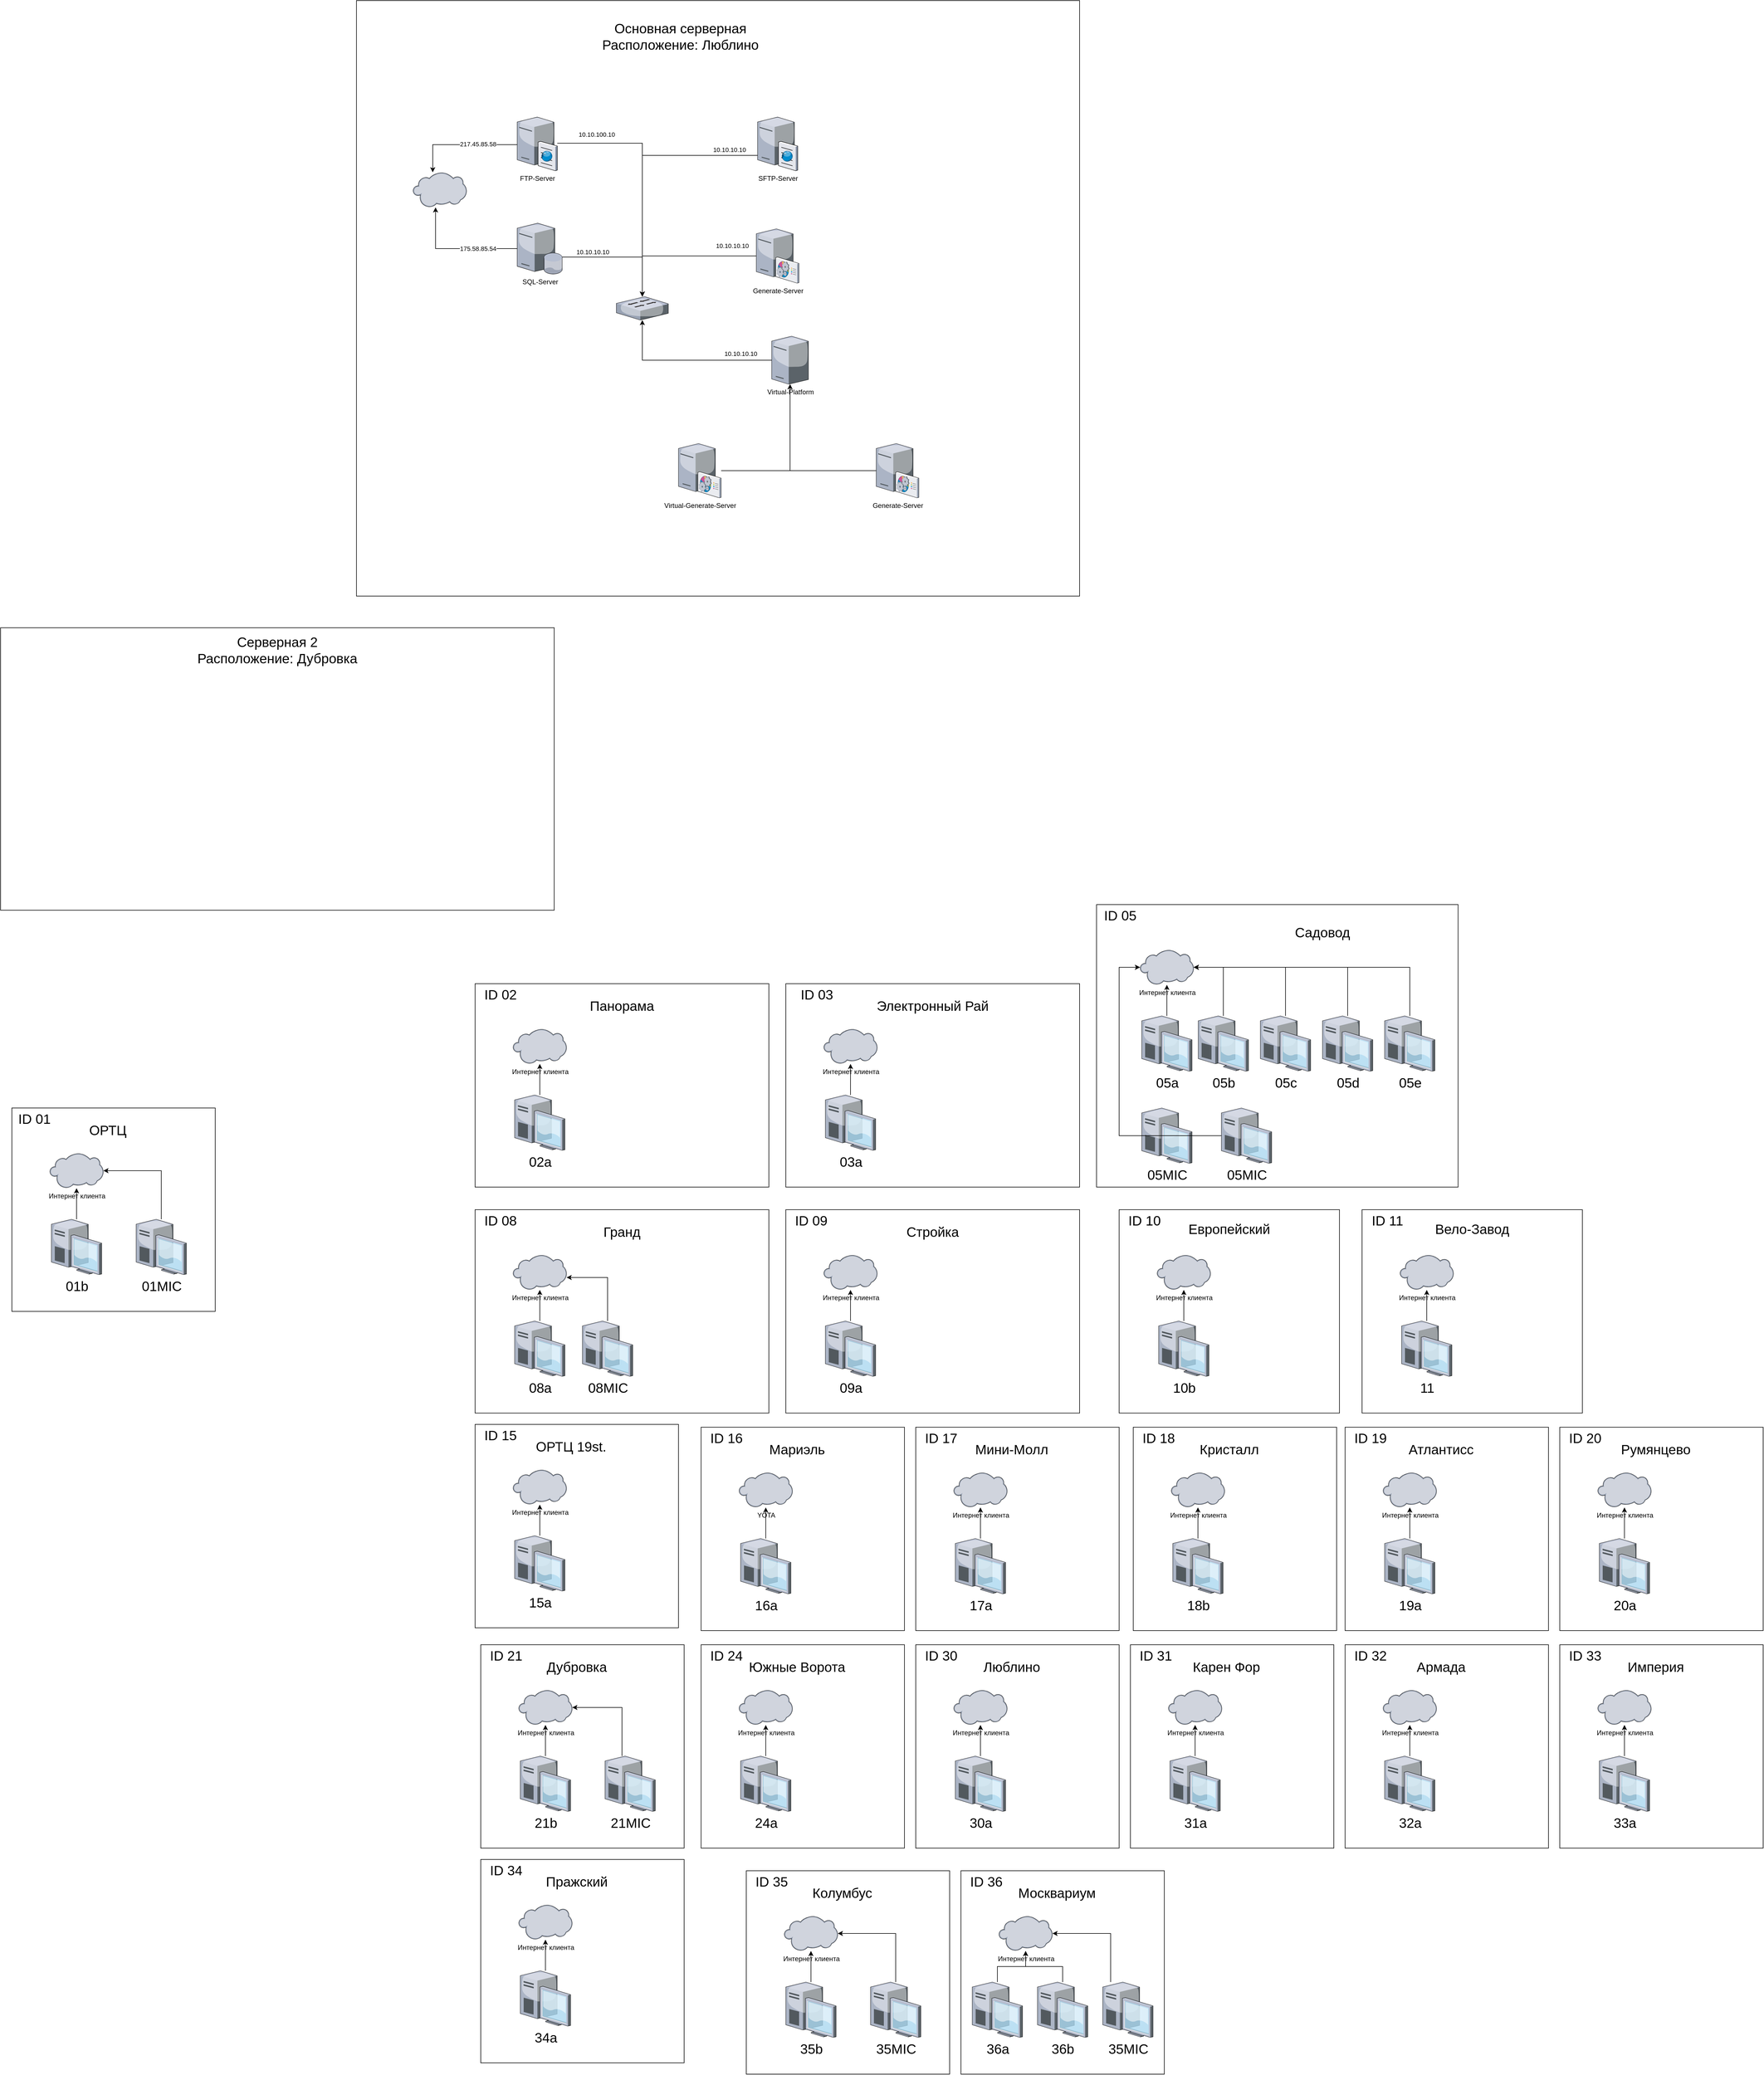 <mxfile version="14.7.1" type="github">
  <diagram name="Page-1" id="822b0af5-4adb-64df-f703-e8dfc1f81529">
    <mxGraphModel dx="2121" dy="1312" grid="1" gridSize="10" guides="1" tooltips="1" connect="1" arrows="1" fold="1" page="1" pageScale="1" pageWidth="1100" pageHeight="850" background="none" math="0" shadow="0">
      <root>
        <mxCell id="0" />
        <mxCell id="1" parent="0" />
        <mxCell id="QQD1jeynAQxtIbIDcrcr-35" value="" style="group" parent="1" vertex="1" connectable="0">
          <mxGeometry x="40" y="-760" width="1280" height="1054" as="geometry" />
        </mxCell>
        <mxCell id="QQD1jeynAQxtIbIDcrcr-1" value="" style="rounded=0;whiteSpace=wrap;html=1;" parent="QQD1jeynAQxtIbIDcrcr-35" vertex="1">
          <mxGeometry width="1280" height="1054" as="geometry" />
        </mxCell>
        <mxCell id="QQD1jeynAQxtIbIDcrcr-2" value="&lt;font style=&quot;font-size: 24px&quot;&gt;Основная серверная&lt;br&gt;Расположение: Люблино&lt;/font&gt;" style="text;html=1;strokeColor=none;fillColor=none;align=center;verticalAlign=middle;whiteSpace=wrap;rounded=0;" parent="QQD1jeynAQxtIbIDcrcr-35" vertex="1">
          <mxGeometry x="345.5" y="44" width="454.5" height="40" as="geometry" />
        </mxCell>
        <mxCell id="QQD1jeynAQxtIbIDcrcr-3" value="FTP-Server" style="verticalLabelPosition=bottom;aspect=fixed;html=1;verticalAlign=top;strokeColor=none;align=center;outlineConnect=0;shape=mxgraph.citrix.ftp_server;" parent="QQD1jeynAQxtIbIDcrcr-35" vertex="1">
          <mxGeometry x="284.5" y="204" width="71" height="97" as="geometry" />
        </mxCell>
        <mxCell id="QQD1jeynAQxtIbIDcrcr-4" value="Virtual-Platform" style="verticalLabelPosition=bottom;aspect=fixed;html=1;verticalAlign=top;strokeColor=none;align=center;outlineConnect=0;shape=mxgraph.citrix.license_server;" parent="QQD1jeynAQxtIbIDcrcr-35" vertex="1">
          <mxGeometry x="735" y="594" width="65" height="85" as="geometry" />
        </mxCell>
        <mxCell id="QQD1jeynAQxtIbIDcrcr-5" value="" style="verticalLabelPosition=bottom;aspect=fixed;html=1;verticalAlign=top;strokeColor=none;align=center;outlineConnect=0;shape=mxgraph.citrix.switch;" parent="QQD1jeynAQxtIbIDcrcr-35" vertex="1">
          <mxGeometry x="460" y="524" width="92" height="41.5" as="geometry" />
        </mxCell>
        <mxCell id="QQD1jeynAQxtIbIDcrcr-12" style="edgeStyle=orthogonalEdgeStyle;rounded=0;orthogonalLoop=1;jettySize=auto;html=1;" parent="QQD1jeynAQxtIbIDcrcr-35" source="QQD1jeynAQxtIbIDcrcr-3" target="QQD1jeynAQxtIbIDcrcr-5" edge="1">
          <mxGeometry relative="1" as="geometry">
            <mxPoint x="729" y="374.029" as="sourcePoint" />
            <mxPoint x="566" y="464" as="targetPoint" />
            <Array as="points">
              <mxPoint x="506" y="252" />
            </Array>
          </mxGeometry>
        </mxCell>
        <mxCell id="QQD1jeynAQxtIbIDcrcr-13" value="10.10.100.10" style="edgeLabel;html=1;align=center;verticalAlign=middle;resizable=0;points=[];" parent="QQD1jeynAQxtIbIDcrcr-12" vertex="1" connectable="0">
          <mxGeometry x="-0.772" y="1" relative="1" as="geometry">
            <mxPoint x="21" y="-15" as="offset" />
          </mxGeometry>
        </mxCell>
        <mxCell id="QQD1jeynAQxtIbIDcrcr-29" style="edgeStyle=orthogonalEdgeStyle;rounded=0;orthogonalLoop=1;jettySize=auto;html=1;" parent="QQD1jeynAQxtIbIDcrcr-35" source="QQD1jeynAQxtIbIDcrcr-4" target="QQD1jeynAQxtIbIDcrcr-5" edge="1">
          <mxGeometry relative="1" as="geometry" />
        </mxCell>
        <mxCell id="QQD1jeynAQxtIbIDcrcr-30" value="10.10.10.10" style="edgeLabel;html=1;align=center;verticalAlign=middle;resizable=0;points=[];" parent="QQD1jeynAQxtIbIDcrcr-29" vertex="1" connectable="0">
          <mxGeometry x="-0.349" y="3" relative="1" as="geometry">
            <mxPoint x="42" y="-15" as="offset" />
          </mxGeometry>
        </mxCell>
        <mxCell id="QQD1jeynAQxtIbIDcrcr-33" style="edgeStyle=orthogonalEdgeStyle;rounded=0;orthogonalLoop=1;jettySize=auto;html=1;" parent="QQD1jeynAQxtIbIDcrcr-35" source="QQD1jeynAQxtIbIDcrcr-6" target="QQD1jeynAQxtIbIDcrcr-5" edge="1">
          <mxGeometry relative="1" as="geometry" />
        </mxCell>
        <mxCell id="QQD1jeynAQxtIbIDcrcr-34" value="10.10.10.10" style="edgeLabel;html=1;align=center;verticalAlign=middle;resizable=0;points=[];" parent="QQD1jeynAQxtIbIDcrcr-33" vertex="1" connectable="0">
          <mxGeometry x="-0.511" y="-1" relative="1" as="geometry">
            <mxPoint x="24" y="-17" as="offset" />
          </mxGeometry>
        </mxCell>
        <mxCell id="QQD1jeynAQxtIbIDcrcr-6" value="Generate-Server" style="verticalLabelPosition=bottom;aspect=fixed;html=1;verticalAlign=top;strokeColor=none;align=center;outlineConnect=0;shape=mxgraph.citrix.command_center;" parent="QQD1jeynAQxtIbIDcrcr-35" vertex="1">
          <mxGeometry x="707.75" y="404" width="75.5" height="96" as="geometry" />
        </mxCell>
        <mxCell id="QQD1jeynAQxtIbIDcrcr-32" style="edgeStyle=orthogonalEdgeStyle;rounded=0;orthogonalLoop=1;jettySize=auto;html=1;" parent="QQD1jeynAQxtIbIDcrcr-35" source="QQD1jeynAQxtIbIDcrcr-7" target="QQD1jeynAQxtIbIDcrcr-4" edge="1">
          <mxGeometry relative="1" as="geometry" />
        </mxCell>
        <mxCell id="QQD1jeynAQxtIbIDcrcr-7" value="Generate-Server" style="verticalLabelPosition=bottom;aspect=fixed;html=1;verticalAlign=top;strokeColor=none;align=center;outlineConnect=0;shape=mxgraph.citrix.command_center;" parent="QQD1jeynAQxtIbIDcrcr-35" vertex="1">
          <mxGeometry x="920" y="784" width="75.5" height="96" as="geometry" />
        </mxCell>
        <mxCell id="QQD1jeynAQxtIbIDcrcr-31" style="edgeStyle=orthogonalEdgeStyle;rounded=0;orthogonalLoop=1;jettySize=auto;html=1;" parent="QQD1jeynAQxtIbIDcrcr-35" source="QQD1jeynAQxtIbIDcrcr-8" target="QQD1jeynAQxtIbIDcrcr-4" edge="1">
          <mxGeometry relative="1" as="geometry" />
        </mxCell>
        <mxCell id="QQD1jeynAQxtIbIDcrcr-8" value="Virtual-Generate-Server" style="verticalLabelPosition=bottom;aspect=fixed;html=1;verticalAlign=top;strokeColor=none;align=center;outlineConnect=0;shape=mxgraph.citrix.command_center;" parent="QQD1jeynAQxtIbIDcrcr-35" vertex="1">
          <mxGeometry x="570" y="784" width="75.5" height="96" as="geometry" />
        </mxCell>
        <mxCell id="QQD1jeynAQxtIbIDcrcr-27" style="edgeStyle=orthogonalEdgeStyle;rounded=0;orthogonalLoop=1;jettySize=auto;html=1;" parent="QQD1jeynAQxtIbIDcrcr-35" source="QQD1jeynAQxtIbIDcrcr-9" target="QQD1jeynAQxtIbIDcrcr-5" edge="1">
          <mxGeometry relative="1" as="geometry">
            <Array as="points">
              <mxPoint x="506" y="274" />
            </Array>
          </mxGeometry>
        </mxCell>
        <mxCell id="QQD1jeynAQxtIbIDcrcr-28" value="10.10.10.10" style="edgeLabel;html=1;align=center;verticalAlign=middle;resizable=0;points=[];" parent="QQD1jeynAQxtIbIDcrcr-27" vertex="1" connectable="0">
          <mxGeometry x="-0.77" y="-2" relative="1" as="geometry">
            <mxPoint x="2" y="-8" as="offset" />
          </mxGeometry>
        </mxCell>
        <mxCell id="QQD1jeynAQxtIbIDcrcr-9" value="SFTP-Server" style="verticalLabelPosition=bottom;aspect=fixed;html=1;verticalAlign=top;strokeColor=none;align=center;outlineConnect=0;shape=mxgraph.citrix.ftp_server;" parent="QQD1jeynAQxtIbIDcrcr-35" vertex="1">
          <mxGeometry x="710" y="204" width="71" height="97" as="geometry" />
        </mxCell>
        <mxCell id="QQD1jeynAQxtIbIDcrcr-19" style="edgeStyle=orthogonalEdgeStyle;rounded=0;orthogonalLoop=1;jettySize=auto;html=1;" parent="QQD1jeynAQxtIbIDcrcr-35" source="QQD1jeynAQxtIbIDcrcr-10" target="QQD1jeynAQxtIbIDcrcr-5" edge="1">
          <mxGeometry relative="1" as="geometry">
            <Array as="points">
              <mxPoint x="506" y="454" />
            </Array>
          </mxGeometry>
        </mxCell>
        <mxCell id="QQD1jeynAQxtIbIDcrcr-20" value="10.10.10.10" style="edgeLabel;html=1;align=center;verticalAlign=middle;resizable=0;points=[];" parent="QQD1jeynAQxtIbIDcrcr-19" vertex="1" connectable="0">
          <mxGeometry x="-0.503" y="-1" relative="1" as="geometry">
            <mxPoint x="1" y="-10" as="offset" />
          </mxGeometry>
        </mxCell>
        <mxCell id="QQD1jeynAQxtIbIDcrcr-10" value="SQL-Server" style="verticalLabelPosition=bottom;aspect=fixed;html=1;verticalAlign=top;strokeColor=none;align=center;outlineConnect=0;shape=mxgraph.citrix.database_server;" parent="QQD1jeynAQxtIbIDcrcr-35" vertex="1">
          <mxGeometry x="284.5" y="394" width="80" height="90" as="geometry" />
        </mxCell>
        <mxCell id="QQD1jeynAQxtIbIDcrcr-15" value="" style="verticalLabelPosition=bottom;aspect=fixed;html=1;verticalAlign=top;strokeColor=none;align=center;outlineConnect=0;shape=mxgraph.citrix.cloud;" parent="QQD1jeynAQxtIbIDcrcr-35" vertex="1">
          <mxGeometry x="100" y="304" width="95" height="62" as="geometry" />
        </mxCell>
        <mxCell id="QQD1jeynAQxtIbIDcrcr-17" style="edgeStyle=orthogonalEdgeStyle;rounded=0;orthogonalLoop=1;jettySize=auto;html=1;" parent="QQD1jeynAQxtIbIDcrcr-35" source="QQD1jeynAQxtIbIDcrcr-3" target="QQD1jeynAQxtIbIDcrcr-15" edge="1">
          <mxGeometry relative="1" as="geometry">
            <mxPoint x="239.5" y="254" as="sourcePoint" />
            <mxPoint x="100" y="304.5" as="targetPoint" />
            <Array as="points">
              <mxPoint x="135" y="255" />
            </Array>
          </mxGeometry>
        </mxCell>
        <mxCell id="QQD1jeynAQxtIbIDcrcr-22" value="217.45.85.58" style="edgeLabel;html=1;align=center;verticalAlign=middle;resizable=0;points=[];" parent="QQD1jeynAQxtIbIDcrcr-17" vertex="1" connectable="0">
          <mxGeometry x="-0.74" y="2" relative="1" as="geometry">
            <mxPoint x="-44" y="-3" as="offset" />
          </mxGeometry>
        </mxCell>
        <mxCell id="QQD1jeynAQxtIbIDcrcr-16" style="edgeStyle=orthogonalEdgeStyle;rounded=0;orthogonalLoop=1;jettySize=auto;html=1;" parent="QQD1jeynAQxtIbIDcrcr-35" source="QQD1jeynAQxtIbIDcrcr-10" target="QQD1jeynAQxtIbIDcrcr-15" edge="1">
          <mxGeometry relative="1" as="geometry">
            <Array as="points">
              <mxPoint x="140" y="439" />
            </Array>
          </mxGeometry>
        </mxCell>
        <mxCell id="QQD1jeynAQxtIbIDcrcr-25" value="175.58.85.54" style="edgeLabel;html=1;align=center;verticalAlign=middle;resizable=0;points=[];" parent="QQD1jeynAQxtIbIDcrcr-16" vertex="1" connectable="0">
          <mxGeometry x="-0.826" y="-2" relative="1" as="geometry">
            <mxPoint x="-51" y="2" as="offset" />
          </mxGeometry>
        </mxCell>
        <mxCell id="QQD1jeynAQxtIbIDcrcr-36" value="" style="rounded=0;whiteSpace=wrap;html=1;" parent="1" vertex="1">
          <mxGeometry x="-590" y="350" width="980" height="500" as="geometry" />
        </mxCell>
        <mxCell id="QQD1jeynAQxtIbIDcrcr-37" value="&lt;span style=&quot;font-size: 24px&quot;&gt;Серверная 2&lt;br&gt;Расположение: Дубровка&lt;br&gt;&lt;/span&gt;" style="text;html=1;strokeColor=none;fillColor=none;align=center;verticalAlign=middle;whiteSpace=wrap;rounded=0;" parent="1" vertex="1">
          <mxGeometry x="-295" y="360" width="390" height="60" as="geometry" />
        </mxCell>
        <mxCell id="QQD1jeynAQxtIbIDcrcr-45" value="" style="rounded=0;whiteSpace=wrap;html=1;" parent="1" vertex="1">
          <mxGeometry x="250" y="980" width="520" height="360" as="geometry" />
        </mxCell>
        <mxCell id="QQD1jeynAQxtIbIDcrcr-46" value="Интернет клиента" style="verticalLabelPosition=bottom;aspect=fixed;html=1;verticalAlign=top;strokeColor=none;align=center;outlineConnect=0;shape=mxgraph.citrix.cloud;" parent="1" vertex="1">
          <mxGeometry x="317" y="1060" width="95" height="62" as="geometry" />
        </mxCell>
        <mxCell id="QQD1jeynAQxtIbIDcrcr-47" value="Панорама" style="text;html=1;strokeColor=none;fillColor=none;align=center;verticalAlign=middle;whiteSpace=wrap;rounded=0;fontSize=24;" parent="1" vertex="1">
          <mxGeometry x="340" y="990" width="340" height="60" as="geometry" />
        </mxCell>
        <mxCell id="QQD1jeynAQxtIbIDcrcr-48" style="edgeStyle=orthogonalEdgeStyle;rounded=0;orthogonalLoop=1;jettySize=auto;html=1;fontSize=24;" parent="1" source="QQD1jeynAQxtIbIDcrcr-49" target="QQD1jeynAQxtIbIDcrcr-46" edge="1">
          <mxGeometry relative="1" as="geometry" />
        </mxCell>
        <mxCell id="QQD1jeynAQxtIbIDcrcr-49" value="02a" style="verticalLabelPosition=bottom;aspect=fixed;html=1;verticalAlign=top;strokeColor=none;align=center;outlineConnect=0;shape=mxgraph.citrix.desktop;fontSize=24;" parent="1" vertex="1">
          <mxGeometry x="320" y="1177" width="89" height="98" as="geometry" />
        </mxCell>
        <mxCell id="QQD1jeynAQxtIbIDcrcr-52" value="" style="rounded=0;whiteSpace=wrap;html=1;" parent="1" vertex="1">
          <mxGeometry x="800" y="980" width="520" height="360" as="geometry" />
        </mxCell>
        <mxCell id="QQD1jeynAQxtIbIDcrcr-53" value="Интернет клиента" style="verticalLabelPosition=bottom;aspect=fixed;html=1;verticalAlign=top;strokeColor=none;align=center;outlineConnect=0;shape=mxgraph.citrix.cloud;" parent="1" vertex="1">
          <mxGeometry x="867" y="1060" width="95" height="62" as="geometry" />
        </mxCell>
        <mxCell id="QQD1jeynAQxtIbIDcrcr-54" value="Электронный Рай" style="text;html=1;strokeColor=none;fillColor=none;align=center;verticalAlign=middle;whiteSpace=wrap;rounded=0;fontSize=24;" parent="1" vertex="1">
          <mxGeometry x="890" y="990" width="340" height="60" as="geometry" />
        </mxCell>
        <mxCell id="QQD1jeynAQxtIbIDcrcr-55" style="edgeStyle=orthogonalEdgeStyle;rounded=0;orthogonalLoop=1;jettySize=auto;html=1;fontSize=24;" parent="1" source="QQD1jeynAQxtIbIDcrcr-56" target="QQD1jeynAQxtIbIDcrcr-53" edge="1">
          <mxGeometry relative="1" as="geometry" />
        </mxCell>
        <mxCell id="QQD1jeynAQxtIbIDcrcr-56" value="03a" style="verticalLabelPosition=bottom;aspect=fixed;html=1;verticalAlign=top;strokeColor=none;align=center;outlineConnect=0;shape=mxgraph.citrix.desktop;fontSize=24;" parent="1" vertex="1">
          <mxGeometry x="870" y="1177" width="89" height="98" as="geometry" />
        </mxCell>
        <mxCell id="QQD1jeynAQxtIbIDcrcr-83" value="ID 02" style="text;html=1;strokeColor=none;fillColor=none;align=center;verticalAlign=middle;whiteSpace=wrap;rounded=0;fontSize=24;" parent="1" vertex="1">
          <mxGeometry x="260" y="990" width="70" height="20" as="geometry" />
        </mxCell>
        <mxCell id="QQD1jeynAQxtIbIDcrcr-84" value="ID 03" style="text;html=1;strokeColor=none;fillColor=none;align=center;verticalAlign=middle;whiteSpace=wrap;rounded=0;fontSize=24;" parent="1" vertex="1">
          <mxGeometry x="820" y="990" width="70" height="20" as="geometry" />
        </mxCell>
        <mxCell id="QQD1jeynAQxtIbIDcrcr-92" value="" style="group" parent="1" vertex="1" connectable="0">
          <mxGeometry x="-570" y="1200" width="360" height="360" as="geometry" />
        </mxCell>
        <mxCell id="QQD1jeynAQxtIbIDcrcr-38" value="" style="rounded=0;whiteSpace=wrap;html=1;" parent="QQD1jeynAQxtIbIDcrcr-92" vertex="1">
          <mxGeometry width="360" height="360" as="geometry" />
        </mxCell>
        <mxCell id="QQD1jeynAQxtIbIDcrcr-39" value="Интернет клиента" style="verticalLabelPosition=bottom;aspect=fixed;html=1;verticalAlign=top;strokeColor=none;align=center;outlineConnect=0;shape=mxgraph.citrix.cloud;" parent="QQD1jeynAQxtIbIDcrcr-92" vertex="1">
          <mxGeometry x="67" y="80" width="95" height="62" as="geometry" />
        </mxCell>
        <mxCell id="QQD1jeynAQxtIbIDcrcr-40" value="ОРТЦ" style="text;html=1;strokeColor=none;fillColor=none;align=center;verticalAlign=middle;whiteSpace=wrap;rounded=0;fontSize=24;" parent="QQD1jeynAQxtIbIDcrcr-92" vertex="1">
          <mxGeometry y="10" width="340" height="60" as="geometry" />
        </mxCell>
        <mxCell id="QQD1jeynAQxtIbIDcrcr-43" style="edgeStyle=orthogonalEdgeStyle;rounded=0;orthogonalLoop=1;jettySize=auto;html=1;fontSize=24;" parent="QQD1jeynAQxtIbIDcrcr-92" source="QQD1jeynAQxtIbIDcrcr-41" target="QQD1jeynAQxtIbIDcrcr-39" edge="1">
          <mxGeometry relative="1" as="geometry" />
        </mxCell>
        <mxCell id="QQD1jeynAQxtIbIDcrcr-41" value="01b" style="verticalLabelPosition=bottom;aspect=fixed;html=1;verticalAlign=top;strokeColor=none;align=center;outlineConnect=0;shape=mxgraph.citrix.desktop;fontSize=24;" parent="QQD1jeynAQxtIbIDcrcr-92" vertex="1">
          <mxGeometry x="70" y="197" width="89" height="98" as="geometry" />
        </mxCell>
        <mxCell id="QQD1jeynAQxtIbIDcrcr-44" style="edgeStyle=orthogonalEdgeStyle;rounded=0;orthogonalLoop=1;jettySize=auto;html=1;fontSize=24;" parent="QQD1jeynAQxtIbIDcrcr-92" source="QQD1jeynAQxtIbIDcrcr-42" target="QQD1jeynAQxtIbIDcrcr-39" edge="1">
          <mxGeometry relative="1" as="geometry">
            <Array as="points">
              <mxPoint x="265" y="111" />
            </Array>
          </mxGeometry>
        </mxCell>
        <mxCell id="QQD1jeynAQxtIbIDcrcr-42" value="01MIC" style="verticalLabelPosition=bottom;aspect=fixed;html=1;verticalAlign=top;strokeColor=none;align=center;outlineConnect=0;shape=mxgraph.citrix.desktop;fontSize=24;" parent="QQD1jeynAQxtIbIDcrcr-92" vertex="1">
          <mxGeometry x="220" y="197" width="89" height="98" as="geometry" />
        </mxCell>
        <mxCell id="QQD1jeynAQxtIbIDcrcr-78" value="ID 01" style="text;html=1;strokeColor=none;fillColor=none;align=center;verticalAlign=middle;whiteSpace=wrap;rounded=0;fontSize=24;" parent="QQD1jeynAQxtIbIDcrcr-92" vertex="1">
          <mxGeometry x="10" y="10" width="60" height="20" as="geometry" />
        </mxCell>
        <mxCell id="QQD1jeynAQxtIbIDcrcr-95" value="" style="rounded=0;whiteSpace=wrap;html=1;" parent="1" vertex="1">
          <mxGeometry x="800" y="1380" width="520" height="360" as="geometry" />
        </mxCell>
        <mxCell id="QQD1jeynAQxtIbIDcrcr-96" value="Интернет клиента" style="verticalLabelPosition=bottom;aspect=fixed;html=1;verticalAlign=top;strokeColor=none;align=center;outlineConnect=0;shape=mxgraph.citrix.cloud;" parent="1" vertex="1">
          <mxGeometry x="867" y="1460" width="95" height="62" as="geometry" />
        </mxCell>
        <mxCell id="QQD1jeynAQxtIbIDcrcr-97" value="Стройка" style="text;html=1;strokeColor=none;fillColor=none;align=center;verticalAlign=middle;whiteSpace=wrap;rounded=0;fontSize=24;" parent="1" vertex="1">
          <mxGeometry x="890" y="1390" width="340" height="60" as="geometry" />
        </mxCell>
        <mxCell id="QQD1jeynAQxtIbIDcrcr-98" style="edgeStyle=orthogonalEdgeStyle;rounded=0;orthogonalLoop=1;jettySize=auto;html=1;fontSize=24;" parent="1" source="QQD1jeynAQxtIbIDcrcr-99" target="QQD1jeynAQxtIbIDcrcr-96" edge="1">
          <mxGeometry relative="1" as="geometry" />
        </mxCell>
        <mxCell id="QQD1jeynAQxtIbIDcrcr-99" value="09a" style="verticalLabelPosition=bottom;aspect=fixed;html=1;verticalAlign=top;strokeColor=none;align=center;outlineConnect=0;shape=mxgraph.citrix.desktop;fontSize=24;" parent="1" vertex="1">
          <mxGeometry x="870" y="1577" width="89" height="98" as="geometry" />
        </mxCell>
        <mxCell id="QQD1jeynAQxtIbIDcrcr-100" value="ID 09" style="text;html=1;strokeColor=none;fillColor=none;align=center;verticalAlign=middle;whiteSpace=wrap;rounded=0;fontSize=24;" parent="1" vertex="1">
          <mxGeometry x="810" y="1390" width="70" height="20" as="geometry" />
        </mxCell>
        <mxCell id="QQD1jeynAQxtIbIDcrcr-103" value="" style="rounded=0;whiteSpace=wrap;html=1;" parent="1" vertex="1">
          <mxGeometry x="1390" y="1380" width="390" height="360" as="geometry" />
        </mxCell>
        <mxCell id="QQD1jeynAQxtIbIDcrcr-104" value="Интернет клиента" style="verticalLabelPosition=bottom;aspect=fixed;html=1;verticalAlign=top;strokeColor=none;align=center;outlineConnect=0;shape=mxgraph.citrix.cloud;" parent="1" vertex="1">
          <mxGeometry x="1457" y="1460" width="95" height="62" as="geometry" />
        </mxCell>
        <mxCell id="QQD1jeynAQxtIbIDcrcr-105" value="Европейский" style="text;html=1;strokeColor=none;fillColor=none;align=center;verticalAlign=middle;whiteSpace=wrap;rounded=0;fontSize=24;" parent="1" vertex="1">
          <mxGeometry x="1415" y="1385" width="340" height="60" as="geometry" />
        </mxCell>
        <mxCell id="QQD1jeynAQxtIbIDcrcr-106" style="edgeStyle=orthogonalEdgeStyle;rounded=0;orthogonalLoop=1;jettySize=auto;html=1;fontSize=24;" parent="1" source="QQD1jeynAQxtIbIDcrcr-107" target="QQD1jeynAQxtIbIDcrcr-104" edge="1">
          <mxGeometry relative="1" as="geometry" />
        </mxCell>
        <mxCell id="QQD1jeynAQxtIbIDcrcr-107" value="10b" style="verticalLabelPosition=bottom;aspect=fixed;html=1;verticalAlign=top;strokeColor=none;align=center;outlineConnect=0;shape=mxgraph.citrix.desktop;fontSize=24;" parent="1" vertex="1">
          <mxGeometry x="1460" y="1577" width="89" height="98" as="geometry" />
        </mxCell>
        <mxCell id="QQD1jeynAQxtIbIDcrcr-108" value="ID 10" style="text;html=1;strokeColor=none;fillColor=none;align=center;verticalAlign=middle;whiteSpace=wrap;rounded=0;fontSize=24;" parent="1" vertex="1">
          <mxGeometry x="1400" y="1390" width="70" height="20" as="geometry" />
        </mxCell>
        <mxCell id="QQD1jeynAQxtIbIDcrcr-109" value="" style="rounded=0;whiteSpace=wrap;html=1;" parent="1" vertex="1">
          <mxGeometry x="1820" y="1380" width="390" height="360" as="geometry" />
        </mxCell>
        <mxCell id="QQD1jeynAQxtIbIDcrcr-110" value="Интернет клиента" style="verticalLabelPosition=bottom;aspect=fixed;html=1;verticalAlign=top;strokeColor=none;align=center;outlineConnect=0;shape=mxgraph.citrix.cloud;" parent="1" vertex="1">
          <mxGeometry x="1887" y="1460" width="95" height="62" as="geometry" />
        </mxCell>
        <mxCell id="QQD1jeynAQxtIbIDcrcr-111" value="Вело-Завод" style="text;html=1;strokeColor=none;fillColor=none;align=center;verticalAlign=middle;whiteSpace=wrap;rounded=0;fontSize=24;" parent="1" vertex="1">
          <mxGeometry x="1845" y="1385" width="340" height="60" as="geometry" />
        </mxCell>
        <mxCell id="QQD1jeynAQxtIbIDcrcr-112" style="edgeStyle=orthogonalEdgeStyle;rounded=0;orthogonalLoop=1;jettySize=auto;html=1;fontSize=24;" parent="1" source="QQD1jeynAQxtIbIDcrcr-113" target="QQD1jeynAQxtIbIDcrcr-110" edge="1">
          <mxGeometry relative="1" as="geometry" />
        </mxCell>
        <mxCell id="QQD1jeynAQxtIbIDcrcr-113" value="11" style="verticalLabelPosition=bottom;aspect=fixed;html=1;verticalAlign=top;strokeColor=none;align=center;outlineConnect=0;shape=mxgraph.citrix.desktop;fontSize=24;" parent="1" vertex="1">
          <mxGeometry x="1890" y="1577" width="89" height="98" as="geometry" />
        </mxCell>
        <mxCell id="QQD1jeynAQxtIbIDcrcr-114" value="ID 11" style="text;html=1;strokeColor=none;fillColor=none;align=center;verticalAlign=middle;whiteSpace=wrap;rounded=0;fontSize=24;" parent="1" vertex="1">
          <mxGeometry x="1830" y="1390" width="70" height="20" as="geometry" />
        </mxCell>
        <mxCell id="QQD1jeynAQxtIbIDcrcr-115" value="" style="group" parent="1" vertex="1" connectable="0">
          <mxGeometry x="1350" y="840" width="640" height="500" as="geometry" />
        </mxCell>
        <mxCell id="QQD1jeynAQxtIbIDcrcr-57" value="" style="rounded=0;whiteSpace=wrap;html=1;" parent="QQD1jeynAQxtIbIDcrcr-115" vertex="1">
          <mxGeometry width="640" height="500" as="geometry" />
        </mxCell>
        <mxCell id="QQD1jeynAQxtIbIDcrcr-58" value="Интернет клиента" style="verticalLabelPosition=bottom;aspect=fixed;html=1;verticalAlign=top;strokeColor=none;align=center;outlineConnect=0;shape=mxgraph.citrix.cloud;" parent="QQD1jeynAQxtIbIDcrcr-115" vertex="1">
          <mxGeometry x="77" y="80" width="95" height="62" as="geometry" />
        </mxCell>
        <mxCell id="QQD1jeynAQxtIbIDcrcr-59" value="Садовод" style="text;html=1;strokeColor=none;fillColor=none;align=center;verticalAlign=middle;whiteSpace=wrap;rounded=0;fontSize=24;" parent="QQD1jeynAQxtIbIDcrcr-115" vertex="1">
          <mxGeometry x="230" y="20" width="340" height="60" as="geometry" />
        </mxCell>
        <mxCell id="QQD1jeynAQxtIbIDcrcr-60" style="edgeStyle=orthogonalEdgeStyle;rounded=0;orthogonalLoop=1;jettySize=auto;html=1;fontSize=24;" parent="QQD1jeynAQxtIbIDcrcr-115" source="QQD1jeynAQxtIbIDcrcr-61" target="QQD1jeynAQxtIbIDcrcr-58" edge="1">
          <mxGeometry relative="1" as="geometry" />
        </mxCell>
        <mxCell id="QQD1jeynAQxtIbIDcrcr-61" value="05a" style="verticalLabelPosition=bottom;aspect=fixed;html=1;verticalAlign=top;strokeColor=none;align=center;outlineConnect=0;shape=mxgraph.citrix.desktop;fontSize=24;" parent="QQD1jeynAQxtIbIDcrcr-115" vertex="1">
          <mxGeometry x="80" y="197" width="89" height="98" as="geometry" />
        </mxCell>
        <mxCell id="QQD1jeynAQxtIbIDcrcr-62" style="edgeStyle=orthogonalEdgeStyle;rounded=0;orthogonalLoop=1;jettySize=auto;html=1;fontSize=24;" parent="QQD1jeynAQxtIbIDcrcr-115" source="QQD1jeynAQxtIbIDcrcr-63" target="QQD1jeynAQxtIbIDcrcr-58" edge="1">
          <mxGeometry relative="1" as="geometry">
            <Array as="points">
              <mxPoint x="225" y="111" />
            </Array>
          </mxGeometry>
        </mxCell>
        <mxCell id="QQD1jeynAQxtIbIDcrcr-63" value="05b" style="verticalLabelPosition=bottom;aspect=fixed;html=1;verticalAlign=top;strokeColor=none;align=center;outlineConnect=0;shape=mxgraph.citrix.desktop;fontSize=24;" parent="QQD1jeynAQxtIbIDcrcr-115" vertex="1">
          <mxGeometry x="180" y="197" width="89" height="98" as="geometry" />
        </mxCell>
        <mxCell id="QQD1jeynAQxtIbIDcrcr-86" style="edgeStyle=orthogonalEdgeStyle;rounded=0;orthogonalLoop=1;jettySize=auto;html=1;fontSize=24;" parent="QQD1jeynAQxtIbIDcrcr-115" source="QQD1jeynAQxtIbIDcrcr-65" target="QQD1jeynAQxtIbIDcrcr-58" edge="1">
          <mxGeometry relative="1" as="geometry">
            <Array as="points">
              <mxPoint x="334" y="111" />
            </Array>
          </mxGeometry>
        </mxCell>
        <mxCell id="QQD1jeynAQxtIbIDcrcr-65" value="05c" style="verticalLabelPosition=bottom;aspect=fixed;html=1;verticalAlign=top;strokeColor=none;align=center;outlineConnect=0;shape=mxgraph.citrix.desktop;fontSize=24;" parent="QQD1jeynAQxtIbIDcrcr-115" vertex="1">
          <mxGeometry x="290" y="197" width="89" height="98" as="geometry" />
        </mxCell>
        <mxCell id="QQD1jeynAQxtIbIDcrcr-93" style="edgeStyle=orthogonalEdgeStyle;rounded=0;orthogonalLoop=1;jettySize=auto;html=1;fontSize=24;" parent="QQD1jeynAQxtIbIDcrcr-115" source="QQD1jeynAQxtIbIDcrcr-68" target="QQD1jeynAQxtIbIDcrcr-58" edge="1">
          <mxGeometry relative="1" as="geometry">
            <Array as="points">
              <mxPoint x="445" y="111" />
            </Array>
          </mxGeometry>
        </mxCell>
        <mxCell id="QQD1jeynAQxtIbIDcrcr-68" value="05d" style="verticalLabelPosition=bottom;aspect=fixed;html=1;verticalAlign=top;strokeColor=none;align=center;outlineConnect=0;shape=mxgraph.citrix.desktop;fontSize=24;" parent="QQD1jeynAQxtIbIDcrcr-115" vertex="1">
          <mxGeometry x="400" y="197" width="89" height="98" as="geometry" />
        </mxCell>
        <mxCell id="QQD1jeynAQxtIbIDcrcr-94" style="edgeStyle=orthogonalEdgeStyle;rounded=0;orthogonalLoop=1;jettySize=auto;html=1;fontSize=24;" parent="QQD1jeynAQxtIbIDcrcr-115" source="QQD1jeynAQxtIbIDcrcr-69" target="QQD1jeynAQxtIbIDcrcr-58" edge="1">
          <mxGeometry relative="1" as="geometry">
            <Array as="points">
              <mxPoint x="555" y="111" />
            </Array>
          </mxGeometry>
        </mxCell>
        <mxCell id="QQD1jeynAQxtIbIDcrcr-69" value="05e" style="verticalLabelPosition=bottom;aspect=fixed;html=1;verticalAlign=top;strokeColor=none;align=center;outlineConnect=0;shape=mxgraph.citrix.desktop;fontSize=24;" parent="QQD1jeynAQxtIbIDcrcr-115" vertex="1">
          <mxGeometry x="510" y="197" width="89" height="98" as="geometry" />
        </mxCell>
        <mxCell id="QQD1jeynAQxtIbIDcrcr-87" style="edgeStyle=orthogonalEdgeStyle;rounded=0;orthogonalLoop=1;jettySize=auto;html=1;fontSize=24;" parent="QQD1jeynAQxtIbIDcrcr-115" source="QQD1jeynAQxtIbIDcrcr-70" target="QQD1jeynAQxtIbIDcrcr-58" edge="1">
          <mxGeometry relative="1" as="geometry">
            <Array as="points">
              <mxPoint x="40" y="409" />
              <mxPoint x="40" y="111" />
            </Array>
          </mxGeometry>
        </mxCell>
        <mxCell id="QQD1jeynAQxtIbIDcrcr-70" value="05MIC" style="verticalLabelPosition=bottom;aspect=fixed;html=1;verticalAlign=top;strokeColor=none;align=center;outlineConnect=0;shape=mxgraph.citrix.desktop;fontSize=24;" parent="QQD1jeynAQxtIbIDcrcr-115" vertex="1">
          <mxGeometry x="80" y="360" width="89" height="98" as="geometry" />
        </mxCell>
        <mxCell id="QQD1jeynAQxtIbIDcrcr-88" style="edgeStyle=orthogonalEdgeStyle;rounded=0;orthogonalLoop=1;jettySize=auto;html=1;fontSize=24;" parent="QQD1jeynAQxtIbIDcrcr-115" source="QQD1jeynAQxtIbIDcrcr-71" target="QQD1jeynAQxtIbIDcrcr-58" edge="1">
          <mxGeometry relative="1" as="geometry">
            <Array as="points">
              <mxPoint x="40" y="409" />
              <mxPoint x="40" y="111" />
            </Array>
          </mxGeometry>
        </mxCell>
        <mxCell id="QQD1jeynAQxtIbIDcrcr-71" value="05MIC" style="verticalLabelPosition=bottom;aspect=fixed;html=1;verticalAlign=top;strokeColor=none;align=center;outlineConnect=0;shape=mxgraph.citrix.desktop;fontSize=24;" parent="QQD1jeynAQxtIbIDcrcr-115" vertex="1">
          <mxGeometry x="221" y="360" width="89" height="98" as="geometry" />
        </mxCell>
        <mxCell id="QQD1jeynAQxtIbIDcrcr-85" value="ID 05" style="text;html=1;strokeColor=none;fillColor=none;align=center;verticalAlign=middle;whiteSpace=wrap;rounded=0;fontSize=24;" parent="QQD1jeynAQxtIbIDcrcr-115" vertex="1">
          <mxGeometry x="7" y="10" width="70" height="20" as="geometry" />
        </mxCell>
        <mxCell id="QQD1jeynAQxtIbIDcrcr-117" value="" style="group" parent="1" vertex="1" connectable="0">
          <mxGeometry x="250" y="1760" width="360" height="360" as="geometry" />
        </mxCell>
        <mxCell id="QQD1jeynAQxtIbIDcrcr-118" value="" style="rounded=0;whiteSpace=wrap;html=1;" parent="QQD1jeynAQxtIbIDcrcr-117" vertex="1">
          <mxGeometry width="360" height="360" as="geometry" />
        </mxCell>
        <mxCell id="QQD1jeynAQxtIbIDcrcr-119" value="Интернет клиента" style="verticalLabelPosition=bottom;aspect=fixed;html=1;verticalAlign=top;strokeColor=none;align=center;outlineConnect=0;shape=mxgraph.citrix.cloud;" parent="QQD1jeynAQxtIbIDcrcr-117" vertex="1">
          <mxGeometry x="67" y="80" width="95" height="62" as="geometry" />
        </mxCell>
        <mxCell id="QQD1jeynAQxtIbIDcrcr-120" value="ОРТЦ 19st." style="text;html=1;strokeColor=none;fillColor=none;align=center;verticalAlign=middle;whiteSpace=wrap;rounded=0;fontSize=24;" parent="QQD1jeynAQxtIbIDcrcr-117" vertex="1">
          <mxGeometry y="10" width="340" height="60" as="geometry" />
        </mxCell>
        <mxCell id="QQD1jeynAQxtIbIDcrcr-121" style="edgeStyle=orthogonalEdgeStyle;rounded=0;orthogonalLoop=1;jettySize=auto;html=1;fontSize=24;" parent="QQD1jeynAQxtIbIDcrcr-117" source="QQD1jeynAQxtIbIDcrcr-122" target="QQD1jeynAQxtIbIDcrcr-119" edge="1">
          <mxGeometry relative="1" as="geometry" />
        </mxCell>
        <mxCell id="QQD1jeynAQxtIbIDcrcr-122" value="15a" style="verticalLabelPosition=bottom;aspect=fixed;html=1;verticalAlign=top;strokeColor=none;align=center;outlineConnect=0;shape=mxgraph.citrix.desktop;fontSize=24;" parent="QQD1jeynAQxtIbIDcrcr-117" vertex="1">
          <mxGeometry x="70" y="197" width="89" height="98" as="geometry" />
        </mxCell>
        <mxCell id="QQD1jeynAQxtIbIDcrcr-125" value="ID 15" style="text;html=1;strokeColor=none;fillColor=none;align=center;verticalAlign=middle;whiteSpace=wrap;rounded=0;fontSize=24;" parent="QQD1jeynAQxtIbIDcrcr-117" vertex="1">
          <mxGeometry x="10" y="10" width="70" height="20" as="geometry" />
        </mxCell>
        <mxCell id="QQD1jeynAQxtIbIDcrcr-127" value="" style="group" parent="1" vertex="1" connectable="0">
          <mxGeometry x="650" y="1765" width="360" height="360" as="geometry" />
        </mxCell>
        <mxCell id="QQD1jeynAQxtIbIDcrcr-128" value="" style="rounded=0;whiteSpace=wrap;html=1;" parent="QQD1jeynAQxtIbIDcrcr-127" vertex="1">
          <mxGeometry width="360" height="360" as="geometry" />
        </mxCell>
        <mxCell id="QQD1jeynAQxtIbIDcrcr-129" value="YOTA" style="verticalLabelPosition=bottom;aspect=fixed;html=1;verticalAlign=top;strokeColor=none;align=center;outlineConnect=0;shape=mxgraph.citrix.cloud;" parent="QQD1jeynAQxtIbIDcrcr-127" vertex="1">
          <mxGeometry x="67" y="80" width="95" height="62" as="geometry" />
        </mxCell>
        <mxCell id="QQD1jeynAQxtIbIDcrcr-130" value="Мариэль" style="text;html=1;strokeColor=none;fillColor=none;align=center;verticalAlign=middle;whiteSpace=wrap;rounded=0;fontSize=24;" parent="QQD1jeynAQxtIbIDcrcr-127" vertex="1">
          <mxGeometry y="10" width="340" height="60" as="geometry" />
        </mxCell>
        <mxCell id="QQD1jeynAQxtIbIDcrcr-131" style="edgeStyle=orthogonalEdgeStyle;rounded=0;orthogonalLoop=1;jettySize=auto;html=1;fontSize=24;" parent="QQD1jeynAQxtIbIDcrcr-127" source="QQD1jeynAQxtIbIDcrcr-132" target="QQD1jeynAQxtIbIDcrcr-129" edge="1">
          <mxGeometry relative="1" as="geometry" />
        </mxCell>
        <mxCell id="QQD1jeynAQxtIbIDcrcr-132" value="16a" style="verticalLabelPosition=bottom;aspect=fixed;html=1;verticalAlign=top;strokeColor=none;align=center;outlineConnect=0;shape=mxgraph.citrix.desktop;fontSize=24;" parent="QQD1jeynAQxtIbIDcrcr-127" vertex="1">
          <mxGeometry x="70" y="197" width="89" height="98" as="geometry" />
        </mxCell>
        <mxCell id="QQD1jeynAQxtIbIDcrcr-133" value="ID 16" style="text;html=1;strokeColor=none;fillColor=none;align=center;verticalAlign=middle;whiteSpace=wrap;rounded=0;fontSize=24;" parent="QQD1jeynAQxtIbIDcrcr-127" vertex="1">
          <mxGeometry x="10" y="10" width="70" height="20" as="geometry" />
        </mxCell>
        <mxCell id="QQD1jeynAQxtIbIDcrcr-136" value="" style="group" parent="1" vertex="1" connectable="0">
          <mxGeometry x="1030" y="1765" width="360" height="360" as="geometry" />
        </mxCell>
        <mxCell id="QQD1jeynAQxtIbIDcrcr-137" value="" style="rounded=0;whiteSpace=wrap;html=1;" parent="QQD1jeynAQxtIbIDcrcr-136" vertex="1">
          <mxGeometry width="360" height="360" as="geometry" />
        </mxCell>
        <mxCell id="QQD1jeynAQxtIbIDcrcr-138" value="Интернет клиента" style="verticalLabelPosition=bottom;aspect=fixed;html=1;verticalAlign=top;strokeColor=none;align=center;outlineConnect=0;shape=mxgraph.citrix.cloud;" parent="QQD1jeynAQxtIbIDcrcr-136" vertex="1">
          <mxGeometry x="67" y="80" width="95" height="62" as="geometry" />
        </mxCell>
        <mxCell id="QQD1jeynAQxtIbIDcrcr-139" value="Мини-Молл" style="text;html=1;strokeColor=none;fillColor=none;align=center;verticalAlign=middle;whiteSpace=wrap;rounded=0;fontSize=24;" parent="QQD1jeynAQxtIbIDcrcr-136" vertex="1">
          <mxGeometry y="10" width="340" height="60" as="geometry" />
        </mxCell>
        <mxCell id="QQD1jeynAQxtIbIDcrcr-140" style="edgeStyle=orthogonalEdgeStyle;rounded=0;orthogonalLoop=1;jettySize=auto;html=1;fontSize=24;" parent="QQD1jeynAQxtIbIDcrcr-136" source="QQD1jeynAQxtIbIDcrcr-141" target="QQD1jeynAQxtIbIDcrcr-138" edge="1">
          <mxGeometry relative="1" as="geometry" />
        </mxCell>
        <mxCell id="QQD1jeynAQxtIbIDcrcr-141" value="17a" style="verticalLabelPosition=bottom;aspect=fixed;html=1;verticalAlign=top;strokeColor=none;align=center;outlineConnect=0;shape=mxgraph.citrix.desktop;fontSize=24;" parent="QQD1jeynAQxtIbIDcrcr-136" vertex="1">
          <mxGeometry x="70" y="197" width="89" height="98" as="geometry" />
        </mxCell>
        <mxCell id="QQD1jeynAQxtIbIDcrcr-142" value="ID 17" style="text;html=1;strokeColor=none;fillColor=none;align=center;verticalAlign=middle;whiteSpace=wrap;rounded=0;fontSize=24;" parent="QQD1jeynAQxtIbIDcrcr-136" vertex="1">
          <mxGeometry x="10" y="10" width="70" height="20" as="geometry" />
        </mxCell>
        <mxCell id="QQD1jeynAQxtIbIDcrcr-143" value="" style="group" parent="1" vertex="1" connectable="0">
          <mxGeometry x="1415" y="1765" width="360" height="360" as="geometry" />
        </mxCell>
        <mxCell id="QQD1jeynAQxtIbIDcrcr-144" value="" style="rounded=0;whiteSpace=wrap;html=1;" parent="QQD1jeynAQxtIbIDcrcr-143" vertex="1">
          <mxGeometry width="360" height="360" as="geometry" />
        </mxCell>
        <mxCell id="QQD1jeynAQxtIbIDcrcr-145" value="Интернет клиента" style="verticalLabelPosition=bottom;aspect=fixed;html=1;verticalAlign=top;strokeColor=none;align=center;outlineConnect=0;shape=mxgraph.citrix.cloud;" parent="QQD1jeynAQxtIbIDcrcr-143" vertex="1">
          <mxGeometry x="67" y="80" width="95" height="62" as="geometry" />
        </mxCell>
        <mxCell id="QQD1jeynAQxtIbIDcrcr-146" value="Кристалл" style="text;html=1;strokeColor=none;fillColor=none;align=center;verticalAlign=middle;whiteSpace=wrap;rounded=0;fontSize=24;" parent="QQD1jeynAQxtIbIDcrcr-143" vertex="1">
          <mxGeometry y="10" width="340" height="60" as="geometry" />
        </mxCell>
        <mxCell id="QQD1jeynAQxtIbIDcrcr-147" style="edgeStyle=orthogonalEdgeStyle;rounded=0;orthogonalLoop=1;jettySize=auto;html=1;fontSize=24;" parent="QQD1jeynAQxtIbIDcrcr-143" source="QQD1jeynAQxtIbIDcrcr-148" target="QQD1jeynAQxtIbIDcrcr-145" edge="1">
          <mxGeometry relative="1" as="geometry" />
        </mxCell>
        <mxCell id="QQD1jeynAQxtIbIDcrcr-148" value="18b" style="verticalLabelPosition=bottom;aspect=fixed;html=1;verticalAlign=top;strokeColor=none;align=center;outlineConnect=0;shape=mxgraph.citrix.desktop;fontSize=24;" parent="QQD1jeynAQxtIbIDcrcr-143" vertex="1">
          <mxGeometry x="70" y="197" width="89" height="98" as="geometry" />
        </mxCell>
        <mxCell id="QQD1jeynAQxtIbIDcrcr-149" value="ID 18" style="text;html=1;strokeColor=none;fillColor=none;align=center;verticalAlign=middle;whiteSpace=wrap;rounded=0;fontSize=24;" parent="QQD1jeynAQxtIbIDcrcr-143" vertex="1">
          <mxGeometry x="10" y="10" width="70" height="20" as="geometry" />
        </mxCell>
        <mxCell id="QQD1jeynAQxtIbIDcrcr-152" value="" style="group" parent="1" vertex="1" connectable="0">
          <mxGeometry x="1790" y="1765" width="360" height="360" as="geometry" />
        </mxCell>
        <mxCell id="QQD1jeynAQxtIbIDcrcr-153" value="" style="rounded=0;whiteSpace=wrap;html=1;" parent="QQD1jeynAQxtIbIDcrcr-152" vertex="1">
          <mxGeometry width="360" height="360" as="geometry" />
        </mxCell>
        <mxCell id="QQD1jeynAQxtIbIDcrcr-154" value="Интернет клиента" style="verticalLabelPosition=bottom;aspect=fixed;html=1;verticalAlign=top;strokeColor=none;align=center;outlineConnect=0;shape=mxgraph.citrix.cloud;" parent="QQD1jeynAQxtIbIDcrcr-152" vertex="1">
          <mxGeometry x="67" y="80" width="95" height="62" as="geometry" />
        </mxCell>
        <mxCell id="QQD1jeynAQxtIbIDcrcr-155" value="Атлантисс" style="text;html=1;strokeColor=none;fillColor=none;align=center;verticalAlign=middle;whiteSpace=wrap;rounded=0;fontSize=24;" parent="QQD1jeynAQxtIbIDcrcr-152" vertex="1">
          <mxGeometry y="10" width="340" height="60" as="geometry" />
        </mxCell>
        <mxCell id="QQD1jeynAQxtIbIDcrcr-156" style="edgeStyle=orthogonalEdgeStyle;rounded=0;orthogonalLoop=1;jettySize=auto;html=1;fontSize=24;" parent="QQD1jeynAQxtIbIDcrcr-152" source="QQD1jeynAQxtIbIDcrcr-157" target="QQD1jeynAQxtIbIDcrcr-154" edge="1">
          <mxGeometry relative="1" as="geometry" />
        </mxCell>
        <mxCell id="QQD1jeynAQxtIbIDcrcr-157" value="19a" style="verticalLabelPosition=bottom;aspect=fixed;html=1;verticalAlign=top;strokeColor=none;align=center;outlineConnect=0;shape=mxgraph.citrix.desktop;fontSize=24;" parent="QQD1jeynAQxtIbIDcrcr-152" vertex="1">
          <mxGeometry x="70" y="197" width="89" height="98" as="geometry" />
        </mxCell>
        <mxCell id="QQD1jeynAQxtIbIDcrcr-158" value="ID 19" style="text;html=1;strokeColor=none;fillColor=none;align=center;verticalAlign=middle;whiteSpace=wrap;rounded=0;fontSize=24;" parent="QQD1jeynAQxtIbIDcrcr-152" vertex="1">
          <mxGeometry x="10" y="10" width="70" height="20" as="geometry" />
        </mxCell>
        <mxCell id="QQD1jeynAQxtIbIDcrcr-159" value="" style="group" parent="1" vertex="1" connectable="0">
          <mxGeometry x="2170" y="1765" width="360" height="360" as="geometry" />
        </mxCell>
        <mxCell id="QQD1jeynAQxtIbIDcrcr-160" value="" style="rounded=0;whiteSpace=wrap;html=1;" parent="QQD1jeynAQxtIbIDcrcr-159" vertex="1">
          <mxGeometry width="360" height="360" as="geometry" />
        </mxCell>
        <mxCell id="QQD1jeynAQxtIbIDcrcr-161" value="Интернет клиента" style="verticalLabelPosition=bottom;aspect=fixed;html=1;verticalAlign=top;strokeColor=none;align=center;outlineConnect=0;shape=mxgraph.citrix.cloud;" parent="QQD1jeynAQxtIbIDcrcr-159" vertex="1">
          <mxGeometry x="67" y="80" width="95" height="62" as="geometry" />
        </mxCell>
        <mxCell id="QQD1jeynAQxtIbIDcrcr-162" value="Румянцево" style="text;html=1;strokeColor=none;fillColor=none;align=center;verticalAlign=middle;whiteSpace=wrap;rounded=0;fontSize=24;" parent="QQD1jeynAQxtIbIDcrcr-159" vertex="1">
          <mxGeometry y="10" width="340" height="60" as="geometry" />
        </mxCell>
        <mxCell id="QQD1jeynAQxtIbIDcrcr-163" style="edgeStyle=orthogonalEdgeStyle;rounded=0;orthogonalLoop=1;jettySize=auto;html=1;fontSize=24;" parent="QQD1jeynAQxtIbIDcrcr-159" source="QQD1jeynAQxtIbIDcrcr-164" target="QQD1jeynAQxtIbIDcrcr-161" edge="1">
          <mxGeometry relative="1" as="geometry" />
        </mxCell>
        <mxCell id="QQD1jeynAQxtIbIDcrcr-164" value="20a" style="verticalLabelPosition=bottom;aspect=fixed;html=1;verticalAlign=top;strokeColor=none;align=center;outlineConnect=0;shape=mxgraph.citrix.desktop;fontSize=24;" parent="QQD1jeynAQxtIbIDcrcr-159" vertex="1">
          <mxGeometry x="70" y="197" width="89" height="98" as="geometry" />
        </mxCell>
        <mxCell id="QQD1jeynAQxtIbIDcrcr-165" value="ID 20" style="text;html=1;strokeColor=none;fillColor=none;align=center;verticalAlign=middle;whiteSpace=wrap;rounded=0;fontSize=24;" parent="QQD1jeynAQxtIbIDcrcr-159" vertex="1">
          <mxGeometry x="10" y="10" width="70" height="20" as="geometry" />
        </mxCell>
        <mxCell id="QQD1jeynAQxtIbIDcrcr-166" value="" style="group" parent="1" vertex="1" connectable="0">
          <mxGeometry x="260" y="2150" width="360" height="360" as="geometry" />
        </mxCell>
        <mxCell id="QQD1jeynAQxtIbIDcrcr-167" value="" style="rounded=0;whiteSpace=wrap;html=1;" parent="QQD1jeynAQxtIbIDcrcr-166" vertex="1">
          <mxGeometry width="360" height="360" as="geometry" />
        </mxCell>
        <mxCell id="QQD1jeynAQxtIbIDcrcr-168" value="Интернет клиента" style="verticalLabelPosition=bottom;aspect=fixed;html=1;verticalAlign=top;strokeColor=none;align=center;outlineConnect=0;shape=mxgraph.citrix.cloud;" parent="QQD1jeynAQxtIbIDcrcr-166" vertex="1">
          <mxGeometry x="67" y="80" width="95" height="62" as="geometry" />
        </mxCell>
        <mxCell id="QQD1jeynAQxtIbIDcrcr-169" value="Дубровка" style="text;html=1;strokeColor=none;fillColor=none;align=center;verticalAlign=middle;whiteSpace=wrap;rounded=0;fontSize=24;" parent="QQD1jeynAQxtIbIDcrcr-166" vertex="1">
          <mxGeometry y="10" width="340" height="60" as="geometry" />
        </mxCell>
        <mxCell id="QQD1jeynAQxtIbIDcrcr-170" style="edgeStyle=orthogonalEdgeStyle;rounded=0;orthogonalLoop=1;jettySize=auto;html=1;fontSize=24;" parent="QQD1jeynAQxtIbIDcrcr-166" source="QQD1jeynAQxtIbIDcrcr-171" target="QQD1jeynAQxtIbIDcrcr-168" edge="1">
          <mxGeometry relative="1" as="geometry" />
        </mxCell>
        <mxCell id="QQD1jeynAQxtIbIDcrcr-171" value="21b" style="verticalLabelPosition=bottom;aspect=fixed;html=1;verticalAlign=top;strokeColor=none;align=center;outlineConnect=0;shape=mxgraph.citrix.desktop;fontSize=24;" parent="QQD1jeynAQxtIbIDcrcr-166" vertex="1">
          <mxGeometry x="70" y="197" width="89" height="98" as="geometry" />
        </mxCell>
        <mxCell id="QQD1jeynAQxtIbIDcrcr-172" value="ID 21" style="text;html=1;strokeColor=none;fillColor=none;align=center;verticalAlign=middle;whiteSpace=wrap;rounded=0;fontSize=24;" parent="QQD1jeynAQxtIbIDcrcr-166" vertex="1">
          <mxGeometry x="10" y="10" width="70" height="20" as="geometry" />
        </mxCell>
        <mxCell id="QQD1jeynAQxtIbIDcrcr-175" style="edgeStyle=orthogonalEdgeStyle;rounded=0;orthogonalLoop=1;jettySize=auto;html=1;fontSize=24;" parent="QQD1jeynAQxtIbIDcrcr-166" source="QQD1jeynAQxtIbIDcrcr-174" target="QQD1jeynAQxtIbIDcrcr-168" edge="1">
          <mxGeometry relative="1" as="geometry">
            <Array as="points">
              <mxPoint x="250" y="111" />
            </Array>
          </mxGeometry>
        </mxCell>
        <mxCell id="QQD1jeynAQxtIbIDcrcr-174" value="21MIC" style="verticalLabelPosition=bottom;aspect=fixed;html=1;verticalAlign=top;strokeColor=none;align=center;outlineConnect=0;shape=mxgraph.citrix.desktop;fontSize=24;" parent="QQD1jeynAQxtIbIDcrcr-166" vertex="1">
          <mxGeometry x="220" y="197" width="89" height="98" as="geometry" />
        </mxCell>
        <mxCell id="QQD1jeynAQxtIbIDcrcr-176" value="" style="group" parent="1" vertex="1" connectable="0">
          <mxGeometry x="650" y="2150" width="360" height="360" as="geometry" />
        </mxCell>
        <mxCell id="QQD1jeynAQxtIbIDcrcr-177" value="" style="rounded=0;whiteSpace=wrap;html=1;" parent="QQD1jeynAQxtIbIDcrcr-176" vertex="1">
          <mxGeometry width="360" height="360" as="geometry" />
        </mxCell>
        <mxCell id="QQD1jeynAQxtIbIDcrcr-178" value="Интернет клиента" style="verticalLabelPosition=bottom;aspect=fixed;html=1;verticalAlign=top;strokeColor=none;align=center;outlineConnect=0;shape=mxgraph.citrix.cloud;" parent="QQD1jeynAQxtIbIDcrcr-176" vertex="1">
          <mxGeometry x="67" y="80" width="95" height="62" as="geometry" />
        </mxCell>
        <mxCell id="QQD1jeynAQxtIbIDcrcr-179" value="Южные Ворота" style="text;html=1;strokeColor=none;fillColor=none;align=center;verticalAlign=middle;whiteSpace=wrap;rounded=0;fontSize=24;" parent="QQD1jeynAQxtIbIDcrcr-176" vertex="1">
          <mxGeometry y="10" width="340" height="60" as="geometry" />
        </mxCell>
        <mxCell id="QQD1jeynAQxtIbIDcrcr-180" style="edgeStyle=orthogonalEdgeStyle;rounded=0;orthogonalLoop=1;jettySize=auto;html=1;fontSize=24;" parent="QQD1jeynAQxtIbIDcrcr-176" source="QQD1jeynAQxtIbIDcrcr-181" target="QQD1jeynAQxtIbIDcrcr-178" edge="1">
          <mxGeometry relative="1" as="geometry" />
        </mxCell>
        <mxCell id="QQD1jeynAQxtIbIDcrcr-181" value="24a" style="verticalLabelPosition=bottom;aspect=fixed;html=1;verticalAlign=top;strokeColor=none;align=center;outlineConnect=0;shape=mxgraph.citrix.desktop;fontSize=24;" parent="QQD1jeynAQxtIbIDcrcr-176" vertex="1">
          <mxGeometry x="70" y="197" width="89" height="98" as="geometry" />
        </mxCell>
        <mxCell id="QQD1jeynAQxtIbIDcrcr-182" value="ID 24" style="text;html=1;strokeColor=none;fillColor=none;align=center;verticalAlign=middle;whiteSpace=wrap;rounded=0;fontSize=24;" parent="QQD1jeynAQxtIbIDcrcr-176" vertex="1">
          <mxGeometry x="10" y="10" width="70" height="20" as="geometry" />
        </mxCell>
        <mxCell id="QQD1jeynAQxtIbIDcrcr-185" value="" style="group" parent="1" vertex="1" connectable="0">
          <mxGeometry x="1030" y="2150" width="360" height="360" as="geometry" />
        </mxCell>
        <mxCell id="QQD1jeynAQxtIbIDcrcr-186" value="" style="rounded=0;whiteSpace=wrap;html=1;" parent="QQD1jeynAQxtIbIDcrcr-185" vertex="1">
          <mxGeometry width="360" height="360" as="geometry" />
        </mxCell>
        <mxCell id="QQD1jeynAQxtIbIDcrcr-187" value="Интернет клиента" style="verticalLabelPosition=bottom;aspect=fixed;html=1;verticalAlign=top;strokeColor=none;align=center;outlineConnect=0;shape=mxgraph.citrix.cloud;" parent="QQD1jeynAQxtIbIDcrcr-185" vertex="1">
          <mxGeometry x="67" y="80" width="95" height="62" as="geometry" />
        </mxCell>
        <mxCell id="QQD1jeynAQxtIbIDcrcr-188" value="Люблино" style="text;html=1;strokeColor=none;fillColor=none;align=center;verticalAlign=middle;whiteSpace=wrap;rounded=0;fontSize=24;" parent="QQD1jeynAQxtIbIDcrcr-185" vertex="1">
          <mxGeometry y="10" width="340" height="60" as="geometry" />
        </mxCell>
        <mxCell id="QQD1jeynAQxtIbIDcrcr-189" style="edgeStyle=orthogonalEdgeStyle;rounded=0;orthogonalLoop=1;jettySize=auto;html=1;fontSize=24;" parent="QQD1jeynAQxtIbIDcrcr-185" source="QQD1jeynAQxtIbIDcrcr-190" target="QQD1jeynAQxtIbIDcrcr-187" edge="1">
          <mxGeometry relative="1" as="geometry" />
        </mxCell>
        <mxCell id="QQD1jeynAQxtIbIDcrcr-190" value="30a" style="verticalLabelPosition=bottom;aspect=fixed;html=1;verticalAlign=top;strokeColor=none;align=center;outlineConnect=0;shape=mxgraph.citrix.desktop;fontSize=24;" parent="QQD1jeynAQxtIbIDcrcr-185" vertex="1">
          <mxGeometry x="70" y="197" width="89" height="98" as="geometry" />
        </mxCell>
        <mxCell id="QQD1jeynAQxtIbIDcrcr-191" value="ID 30" style="text;html=1;strokeColor=none;fillColor=none;align=center;verticalAlign=middle;whiteSpace=wrap;rounded=0;fontSize=24;" parent="QQD1jeynAQxtIbIDcrcr-185" vertex="1">
          <mxGeometry x="10" y="10" width="70" height="20" as="geometry" />
        </mxCell>
        <mxCell id="R49vgUvn8VgqqB36kETE-3" value="" style="group" vertex="1" connectable="0" parent="1">
          <mxGeometry x="1410" y="2150" width="360" height="360" as="geometry" />
        </mxCell>
        <mxCell id="R49vgUvn8VgqqB36kETE-4" value="" style="rounded=0;whiteSpace=wrap;html=1;" vertex="1" parent="R49vgUvn8VgqqB36kETE-3">
          <mxGeometry width="360" height="360" as="geometry" />
        </mxCell>
        <mxCell id="R49vgUvn8VgqqB36kETE-5" value="Интернет клиента" style="verticalLabelPosition=bottom;aspect=fixed;html=1;verticalAlign=top;strokeColor=none;align=center;outlineConnect=0;shape=mxgraph.citrix.cloud;" vertex="1" parent="R49vgUvn8VgqqB36kETE-3">
          <mxGeometry x="67" y="80" width="95" height="62" as="geometry" />
        </mxCell>
        <mxCell id="R49vgUvn8VgqqB36kETE-6" value="Карен Фор" style="text;html=1;strokeColor=none;fillColor=none;align=center;verticalAlign=middle;whiteSpace=wrap;rounded=0;fontSize=24;" vertex="1" parent="R49vgUvn8VgqqB36kETE-3">
          <mxGeometry y="10" width="340" height="60" as="geometry" />
        </mxCell>
        <mxCell id="R49vgUvn8VgqqB36kETE-7" style="edgeStyle=orthogonalEdgeStyle;rounded=0;orthogonalLoop=1;jettySize=auto;html=1;fontSize=24;" edge="1" parent="R49vgUvn8VgqqB36kETE-3" source="R49vgUvn8VgqqB36kETE-8" target="R49vgUvn8VgqqB36kETE-5">
          <mxGeometry relative="1" as="geometry" />
        </mxCell>
        <mxCell id="R49vgUvn8VgqqB36kETE-8" value="31a" style="verticalLabelPosition=bottom;aspect=fixed;html=1;verticalAlign=top;strokeColor=none;align=center;outlineConnect=0;shape=mxgraph.citrix.desktop;fontSize=24;" vertex="1" parent="R49vgUvn8VgqqB36kETE-3">
          <mxGeometry x="70" y="197" width="89" height="98" as="geometry" />
        </mxCell>
        <mxCell id="R49vgUvn8VgqqB36kETE-9" value="ID 31" style="text;html=1;strokeColor=none;fillColor=none;align=center;verticalAlign=middle;whiteSpace=wrap;rounded=0;fontSize=24;" vertex="1" parent="R49vgUvn8VgqqB36kETE-3">
          <mxGeometry x="10" y="10" width="70" height="20" as="geometry" />
        </mxCell>
        <mxCell id="R49vgUvn8VgqqB36kETE-10" value="" style="group" vertex="1" connectable="0" parent="1">
          <mxGeometry x="1790" y="2150" width="360" height="360" as="geometry" />
        </mxCell>
        <mxCell id="R49vgUvn8VgqqB36kETE-11" value="" style="rounded=0;whiteSpace=wrap;html=1;" vertex="1" parent="R49vgUvn8VgqqB36kETE-10">
          <mxGeometry width="360" height="360" as="geometry" />
        </mxCell>
        <mxCell id="R49vgUvn8VgqqB36kETE-12" value="Интернет клиента" style="verticalLabelPosition=bottom;aspect=fixed;html=1;verticalAlign=top;strokeColor=none;align=center;outlineConnect=0;shape=mxgraph.citrix.cloud;" vertex="1" parent="R49vgUvn8VgqqB36kETE-10">
          <mxGeometry x="67" y="80" width="95" height="62" as="geometry" />
        </mxCell>
        <mxCell id="R49vgUvn8VgqqB36kETE-13" value="Армада" style="text;html=1;strokeColor=none;fillColor=none;align=center;verticalAlign=middle;whiteSpace=wrap;rounded=0;fontSize=24;" vertex="1" parent="R49vgUvn8VgqqB36kETE-10">
          <mxGeometry y="10" width="340" height="60" as="geometry" />
        </mxCell>
        <mxCell id="R49vgUvn8VgqqB36kETE-14" style="edgeStyle=orthogonalEdgeStyle;rounded=0;orthogonalLoop=1;jettySize=auto;html=1;fontSize=24;" edge="1" parent="R49vgUvn8VgqqB36kETE-10" source="R49vgUvn8VgqqB36kETE-15" target="R49vgUvn8VgqqB36kETE-12">
          <mxGeometry relative="1" as="geometry" />
        </mxCell>
        <mxCell id="R49vgUvn8VgqqB36kETE-15" value="32a" style="verticalLabelPosition=bottom;aspect=fixed;html=1;verticalAlign=top;strokeColor=none;align=center;outlineConnect=0;shape=mxgraph.citrix.desktop;fontSize=24;" vertex="1" parent="R49vgUvn8VgqqB36kETE-10">
          <mxGeometry x="70" y="197" width="89" height="98" as="geometry" />
        </mxCell>
        <mxCell id="R49vgUvn8VgqqB36kETE-16" value="ID 32" style="text;html=1;strokeColor=none;fillColor=none;align=center;verticalAlign=middle;whiteSpace=wrap;rounded=0;fontSize=24;" vertex="1" parent="R49vgUvn8VgqqB36kETE-10">
          <mxGeometry x="10" y="10" width="70" height="20" as="geometry" />
        </mxCell>
        <mxCell id="R49vgUvn8VgqqB36kETE-17" value="" style="group" vertex="1" connectable="0" parent="1">
          <mxGeometry x="2170" y="2150" width="360" height="360" as="geometry" />
        </mxCell>
        <mxCell id="R49vgUvn8VgqqB36kETE-18" value="" style="rounded=0;whiteSpace=wrap;html=1;" vertex="1" parent="R49vgUvn8VgqqB36kETE-17">
          <mxGeometry width="360" height="360" as="geometry" />
        </mxCell>
        <mxCell id="R49vgUvn8VgqqB36kETE-19" value="Интернет клиента" style="verticalLabelPosition=bottom;aspect=fixed;html=1;verticalAlign=top;strokeColor=none;align=center;outlineConnect=0;shape=mxgraph.citrix.cloud;" vertex="1" parent="R49vgUvn8VgqqB36kETE-17">
          <mxGeometry x="67" y="80" width="95" height="62" as="geometry" />
        </mxCell>
        <mxCell id="R49vgUvn8VgqqB36kETE-20" value="Империя" style="text;html=1;strokeColor=none;fillColor=none;align=center;verticalAlign=middle;whiteSpace=wrap;rounded=0;fontSize=24;" vertex="1" parent="R49vgUvn8VgqqB36kETE-17">
          <mxGeometry y="10" width="340" height="60" as="geometry" />
        </mxCell>
        <mxCell id="R49vgUvn8VgqqB36kETE-21" style="edgeStyle=orthogonalEdgeStyle;rounded=0;orthogonalLoop=1;jettySize=auto;html=1;fontSize=24;" edge="1" parent="R49vgUvn8VgqqB36kETE-17" source="R49vgUvn8VgqqB36kETE-22" target="R49vgUvn8VgqqB36kETE-19">
          <mxGeometry relative="1" as="geometry" />
        </mxCell>
        <mxCell id="R49vgUvn8VgqqB36kETE-22" value="33a" style="verticalLabelPosition=bottom;aspect=fixed;html=1;verticalAlign=top;strokeColor=none;align=center;outlineConnect=0;shape=mxgraph.citrix.desktop;fontSize=24;" vertex="1" parent="R49vgUvn8VgqqB36kETE-17">
          <mxGeometry x="70" y="197" width="89" height="98" as="geometry" />
        </mxCell>
        <mxCell id="R49vgUvn8VgqqB36kETE-23" value="ID 33" style="text;html=1;strokeColor=none;fillColor=none;align=center;verticalAlign=middle;whiteSpace=wrap;rounded=0;fontSize=24;" vertex="1" parent="R49vgUvn8VgqqB36kETE-17">
          <mxGeometry x="10" y="10" width="70" height="20" as="geometry" />
        </mxCell>
        <mxCell id="R49vgUvn8VgqqB36kETE-24" value="" style="group" vertex="1" connectable="0" parent="1">
          <mxGeometry x="260" y="2530" width="360" height="360" as="geometry" />
        </mxCell>
        <mxCell id="R49vgUvn8VgqqB36kETE-25" value="" style="rounded=0;whiteSpace=wrap;html=1;" vertex="1" parent="R49vgUvn8VgqqB36kETE-24">
          <mxGeometry width="360" height="360" as="geometry" />
        </mxCell>
        <mxCell id="R49vgUvn8VgqqB36kETE-26" value="Интернет клиента" style="verticalLabelPosition=bottom;aspect=fixed;html=1;verticalAlign=top;strokeColor=none;align=center;outlineConnect=0;shape=mxgraph.citrix.cloud;" vertex="1" parent="R49vgUvn8VgqqB36kETE-24">
          <mxGeometry x="67" y="80" width="95" height="62" as="geometry" />
        </mxCell>
        <mxCell id="R49vgUvn8VgqqB36kETE-27" value="Пражский" style="text;html=1;strokeColor=none;fillColor=none;align=center;verticalAlign=middle;whiteSpace=wrap;rounded=0;fontSize=24;" vertex="1" parent="R49vgUvn8VgqqB36kETE-24">
          <mxGeometry y="10" width="340" height="60" as="geometry" />
        </mxCell>
        <mxCell id="R49vgUvn8VgqqB36kETE-28" style="edgeStyle=orthogonalEdgeStyle;rounded=0;orthogonalLoop=1;jettySize=auto;html=1;fontSize=24;" edge="1" parent="R49vgUvn8VgqqB36kETE-24" source="R49vgUvn8VgqqB36kETE-29" target="R49vgUvn8VgqqB36kETE-26">
          <mxGeometry relative="1" as="geometry" />
        </mxCell>
        <mxCell id="R49vgUvn8VgqqB36kETE-29" value="34a" style="verticalLabelPosition=bottom;aspect=fixed;html=1;verticalAlign=top;strokeColor=none;align=center;outlineConnect=0;shape=mxgraph.citrix.desktop;fontSize=24;" vertex="1" parent="R49vgUvn8VgqqB36kETE-24">
          <mxGeometry x="70" y="197" width="89" height="98" as="geometry" />
        </mxCell>
        <mxCell id="R49vgUvn8VgqqB36kETE-30" value="ID 34" style="text;html=1;strokeColor=none;fillColor=none;align=center;verticalAlign=middle;whiteSpace=wrap;rounded=0;fontSize=24;" vertex="1" parent="R49vgUvn8VgqqB36kETE-24">
          <mxGeometry x="10" y="10" width="70" height="20" as="geometry" />
        </mxCell>
        <mxCell id="R49vgUvn8VgqqB36kETE-67" value="" style="group" vertex="1" connectable="0" parent="1">
          <mxGeometry x="250" y="1380" width="520" height="360" as="geometry" />
        </mxCell>
        <mxCell id="QQD1jeynAQxtIbIDcrcr-72" value="" style="rounded=0;whiteSpace=wrap;html=1;" parent="R49vgUvn8VgqqB36kETE-67" vertex="1">
          <mxGeometry width="520" height="360" as="geometry" />
        </mxCell>
        <mxCell id="QQD1jeynAQxtIbIDcrcr-73" value="Интернет клиента" style="verticalLabelPosition=bottom;aspect=fixed;html=1;verticalAlign=top;strokeColor=none;align=center;outlineConnect=0;shape=mxgraph.citrix.cloud;" parent="R49vgUvn8VgqqB36kETE-67" vertex="1">
          <mxGeometry x="67" y="80" width="95" height="62" as="geometry" />
        </mxCell>
        <mxCell id="QQD1jeynAQxtIbIDcrcr-74" value="Гранд" style="text;html=1;strokeColor=none;fillColor=none;align=center;verticalAlign=middle;whiteSpace=wrap;rounded=0;fontSize=24;" parent="R49vgUvn8VgqqB36kETE-67" vertex="1">
          <mxGeometry x="90" y="10" width="340" height="60" as="geometry" />
        </mxCell>
        <mxCell id="QQD1jeynAQxtIbIDcrcr-75" style="edgeStyle=orthogonalEdgeStyle;rounded=0;orthogonalLoop=1;jettySize=auto;html=1;fontSize=24;" parent="R49vgUvn8VgqqB36kETE-67" source="QQD1jeynAQxtIbIDcrcr-76" target="QQD1jeynAQxtIbIDcrcr-73" edge="1">
          <mxGeometry relative="1" as="geometry" />
        </mxCell>
        <mxCell id="QQD1jeynAQxtIbIDcrcr-76" value="08a" style="verticalLabelPosition=bottom;aspect=fixed;html=1;verticalAlign=top;strokeColor=none;align=center;outlineConnect=0;shape=mxgraph.citrix.desktop;fontSize=24;" parent="R49vgUvn8VgqqB36kETE-67" vertex="1">
          <mxGeometry x="70" y="197" width="89" height="98" as="geometry" />
        </mxCell>
        <mxCell id="QQD1jeynAQxtIbIDcrcr-89" value="ID 08" style="text;html=1;strokeColor=none;fillColor=none;align=center;verticalAlign=middle;whiteSpace=wrap;rounded=0;fontSize=24;" parent="R49vgUvn8VgqqB36kETE-67" vertex="1">
          <mxGeometry x="10" y="10" width="70" height="20" as="geometry" />
        </mxCell>
        <mxCell id="QQD1jeynAQxtIbIDcrcr-91" style="edgeStyle=orthogonalEdgeStyle;rounded=0;orthogonalLoop=1;jettySize=auto;html=1;fontSize=24;" parent="R49vgUvn8VgqqB36kETE-67" source="QQD1jeynAQxtIbIDcrcr-90" target="QQD1jeynAQxtIbIDcrcr-73" edge="1">
          <mxGeometry relative="1" as="geometry">
            <Array as="points">
              <mxPoint x="234" y="120" />
            </Array>
          </mxGeometry>
        </mxCell>
        <mxCell id="QQD1jeynAQxtIbIDcrcr-90" value="08MIC" style="verticalLabelPosition=bottom;aspect=fixed;html=1;verticalAlign=top;strokeColor=none;align=center;outlineConnect=0;shape=mxgraph.citrix.desktop;fontSize=24;" parent="R49vgUvn8VgqqB36kETE-67" vertex="1">
          <mxGeometry x="190" y="197" width="89" height="98" as="geometry" />
        </mxCell>
        <mxCell id="R49vgUvn8VgqqB36kETE-77" value="" style="group" vertex="1" connectable="0" parent="1">
          <mxGeometry x="730" y="2550" width="360" height="360" as="geometry" />
        </mxCell>
        <mxCell id="R49vgUvn8VgqqB36kETE-78" value="" style="rounded=0;whiteSpace=wrap;html=1;" vertex="1" parent="R49vgUvn8VgqqB36kETE-77">
          <mxGeometry width="360" height="360" as="geometry" />
        </mxCell>
        <mxCell id="R49vgUvn8VgqqB36kETE-79" value="Интернет клиента" style="verticalLabelPosition=bottom;aspect=fixed;html=1;verticalAlign=top;strokeColor=none;align=center;outlineConnect=0;shape=mxgraph.citrix.cloud;" vertex="1" parent="R49vgUvn8VgqqB36kETE-77">
          <mxGeometry x="67" y="80" width="95" height="62" as="geometry" />
        </mxCell>
        <mxCell id="R49vgUvn8VgqqB36kETE-80" value="Колумбус" style="text;html=1;strokeColor=none;fillColor=none;align=center;verticalAlign=middle;whiteSpace=wrap;rounded=0;fontSize=24;" vertex="1" parent="R49vgUvn8VgqqB36kETE-77">
          <mxGeometry y="10" width="340" height="60" as="geometry" />
        </mxCell>
        <mxCell id="R49vgUvn8VgqqB36kETE-81" style="edgeStyle=orthogonalEdgeStyle;rounded=0;orthogonalLoop=1;jettySize=auto;html=1;fontSize=24;" edge="1" parent="R49vgUvn8VgqqB36kETE-77" source="R49vgUvn8VgqqB36kETE-82" target="R49vgUvn8VgqqB36kETE-79">
          <mxGeometry relative="1" as="geometry" />
        </mxCell>
        <mxCell id="R49vgUvn8VgqqB36kETE-82" value="35b" style="verticalLabelPosition=bottom;aspect=fixed;html=1;verticalAlign=top;strokeColor=none;align=center;outlineConnect=0;shape=mxgraph.citrix.desktop;fontSize=24;" vertex="1" parent="R49vgUvn8VgqqB36kETE-77">
          <mxGeometry x="70" y="197" width="89" height="98" as="geometry" />
        </mxCell>
        <mxCell id="R49vgUvn8VgqqB36kETE-83" style="edgeStyle=orthogonalEdgeStyle;rounded=0;orthogonalLoop=1;jettySize=auto;html=1;fontSize=24;" edge="1" parent="R49vgUvn8VgqqB36kETE-77" source="R49vgUvn8VgqqB36kETE-84" target="R49vgUvn8VgqqB36kETE-79">
          <mxGeometry relative="1" as="geometry">
            <Array as="points">
              <mxPoint x="265" y="111" />
            </Array>
          </mxGeometry>
        </mxCell>
        <mxCell id="R49vgUvn8VgqqB36kETE-84" value="35MIC" style="verticalLabelPosition=bottom;aspect=fixed;html=1;verticalAlign=top;strokeColor=none;align=center;outlineConnect=0;shape=mxgraph.citrix.desktop;fontSize=24;" vertex="1" parent="R49vgUvn8VgqqB36kETE-77">
          <mxGeometry x="220" y="197" width="89" height="98" as="geometry" />
        </mxCell>
        <mxCell id="R49vgUvn8VgqqB36kETE-85" value="ID 35" style="text;html=1;strokeColor=none;fillColor=none;align=center;verticalAlign=middle;whiteSpace=wrap;rounded=0;fontSize=24;" vertex="1" parent="R49vgUvn8VgqqB36kETE-77">
          <mxGeometry x="10" y="10" width="70" height="20" as="geometry" />
        </mxCell>
        <mxCell id="R49vgUvn8VgqqB36kETE-86" value="" style="group" vertex="1" connectable="0" parent="1">
          <mxGeometry x="1110" y="2550" width="360" height="360" as="geometry" />
        </mxCell>
        <mxCell id="R49vgUvn8VgqqB36kETE-87" value="" style="rounded=0;whiteSpace=wrap;html=1;" vertex="1" parent="R49vgUvn8VgqqB36kETE-86">
          <mxGeometry width="360" height="360" as="geometry" />
        </mxCell>
        <mxCell id="R49vgUvn8VgqqB36kETE-88" value="Интернет клиента" style="verticalLabelPosition=bottom;aspect=fixed;html=1;verticalAlign=top;strokeColor=none;align=center;outlineConnect=0;shape=mxgraph.citrix.cloud;" vertex="1" parent="R49vgUvn8VgqqB36kETE-86">
          <mxGeometry x="67" y="80" width="95" height="62" as="geometry" />
        </mxCell>
        <mxCell id="R49vgUvn8VgqqB36kETE-89" value="Москвариум" style="text;html=1;strokeColor=none;fillColor=none;align=center;verticalAlign=middle;whiteSpace=wrap;rounded=0;fontSize=24;" vertex="1" parent="R49vgUvn8VgqqB36kETE-86">
          <mxGeometry y="10" width="340" height="60" as="geometry" />
        </mxCell>
        <mxCell id="R49vgUvn8VgqqB36kETE-90" style="edgeStyle=orthogonalEdgeStyle;rounded=0;orthogonalLoop=1;jettySize=auto;html=1;fontSize=24;" edge="1" parent="R49vgUvn8VgqqB36kETE-86" source="R49vgUvn8VgqqB36kETE-91" target="R49vgUvn8VgqqB36kETE-88">
          <mxGeometry relative="1" as="geometry" />
        </mxCell>
        <mxCell id="R49vgUvn8VgqqB36kETE-91" value="36a" style="verticalLabelPosition=bottom;aspect=fixed;html=1;verticalAlign=top;strokeColor=none;align=center;outlineConnect=0;shape=mxgraph.citrix.desktop;fontSize=24;" vertex="1" parent="R49vgUvn8VgqqB36kETE-86">
          <mxGeometry x="20" y="197" width="89" height="98" as="geometry" />
        </mxCell>
        <mxCell id="R49vgUvn8VgqqB36kETE-92" style="edgeStyle=orthogonalEdgeStyle;rounded=0;orthogonalLoop=1;jettySize=auto;html=1;fontSize=24;" edge="1" parent="R49vgUvn8VgqqB36kETE-86" source="R49vgUvn8VgqqB36kETE-93" target="R49vgUvn8VgqqB36kETE-88">
          <mxGeometry relative="1" as="geometry">
            <Array as="points">
              <mxPoint x="265" y="111" />
            </Array>
          </mxGeometry>
        </mxCell>
        <mxCell id="R49vgUvn8VgqqB36kETE-93" value="35MIC" style="verticalLabelPosition=bottom;aspect=fixed;html=1;verticalAlign=top;strokeColor=none;align=center;outlineConnect=0;shape=mxgraph.citrix.desktop;fontSize=24;" vertex="1" parent="R49vgUvn8VgqqB36kETE-86">
          <mxGeometry x="251" y="197" width="89" height="98" as="geometry" />
        </mxCell>
        <mxCell id="R49vgUvn8VgqqB36kETE-94" value="ID 36" style="text;html=1;strokeColor=none;fillColor=none;align=center;verticalAlign=middle;whiteSpace=wrap;rounded=0;fontSize=24;" vertex="1" parent="R49vgUvn8VgqqB36kETE-86">
          <mxGeometry x="10" y="10" width="70" height="20" as="geometry" />
        </mxCell>
        <mxCell id="R49vgUvn8VgqqB36kETE-96" style="edgeStyle=orthogonalEdgeStyle;rounded=0;orthogonalLoop=1;jettySize=auto;html=1;" edge="1" parent="R49vgUvn8VgqqB36kETE-86" source="R49vgUvn8VgqqB36kETE-95" target="R49vgUvn8VgqqB36kETE-88">
          <mxGeometry relative="1" as="geometry" />
        </mxCell>
        <mxCell id="R49vgUvn8VgqqB36kETE-95" value="36b" style="verticalLabelPosition=bottom;aspect=fixed;html=1;verticalAlign=top;strokeColor=none;align=center;outlineConnect=0;shape=mxgraph.citrix.desktop;fontSize=24;" vertex="1" parent="R49vgUvn8VgqqB36kETE-86">
          <mxGeometry x="135.5" y="197" width="89" height="98" as="geometry" />
        </mxCell>
      </root>
    </mxGraphModel>
  </diagram>
</mxfile>
